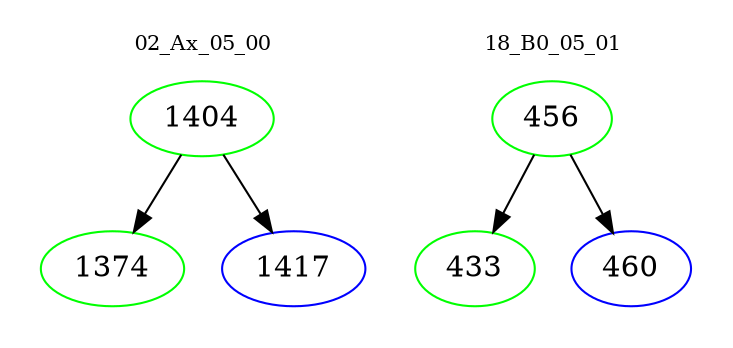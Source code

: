 digraph{
subgraph cluster_0 {
color = white
label = "02_Ax_05_00";
fontsize=10;
T0_1404 [label="1404", color="green"]
T0_1404 -> T0_1374 [color="black"]
T0_1374 [label="1374", color="green"]
T0_1404 -> T0_1417 [color="black"]
T0_1417 [label="1417", color="blue"]
}
subgraph cluster_1 {
color = white
label = "18_B0_05_01";
fontsize=10;
T1_456 [label="456", color="green"]
T1_456 -> T1_433 [color="black"]
T1_433 [label="433", color="green"]
T1_456 -> T1_460 [color="black"]
T1_460 [label="460", color="blue"]
}
}
